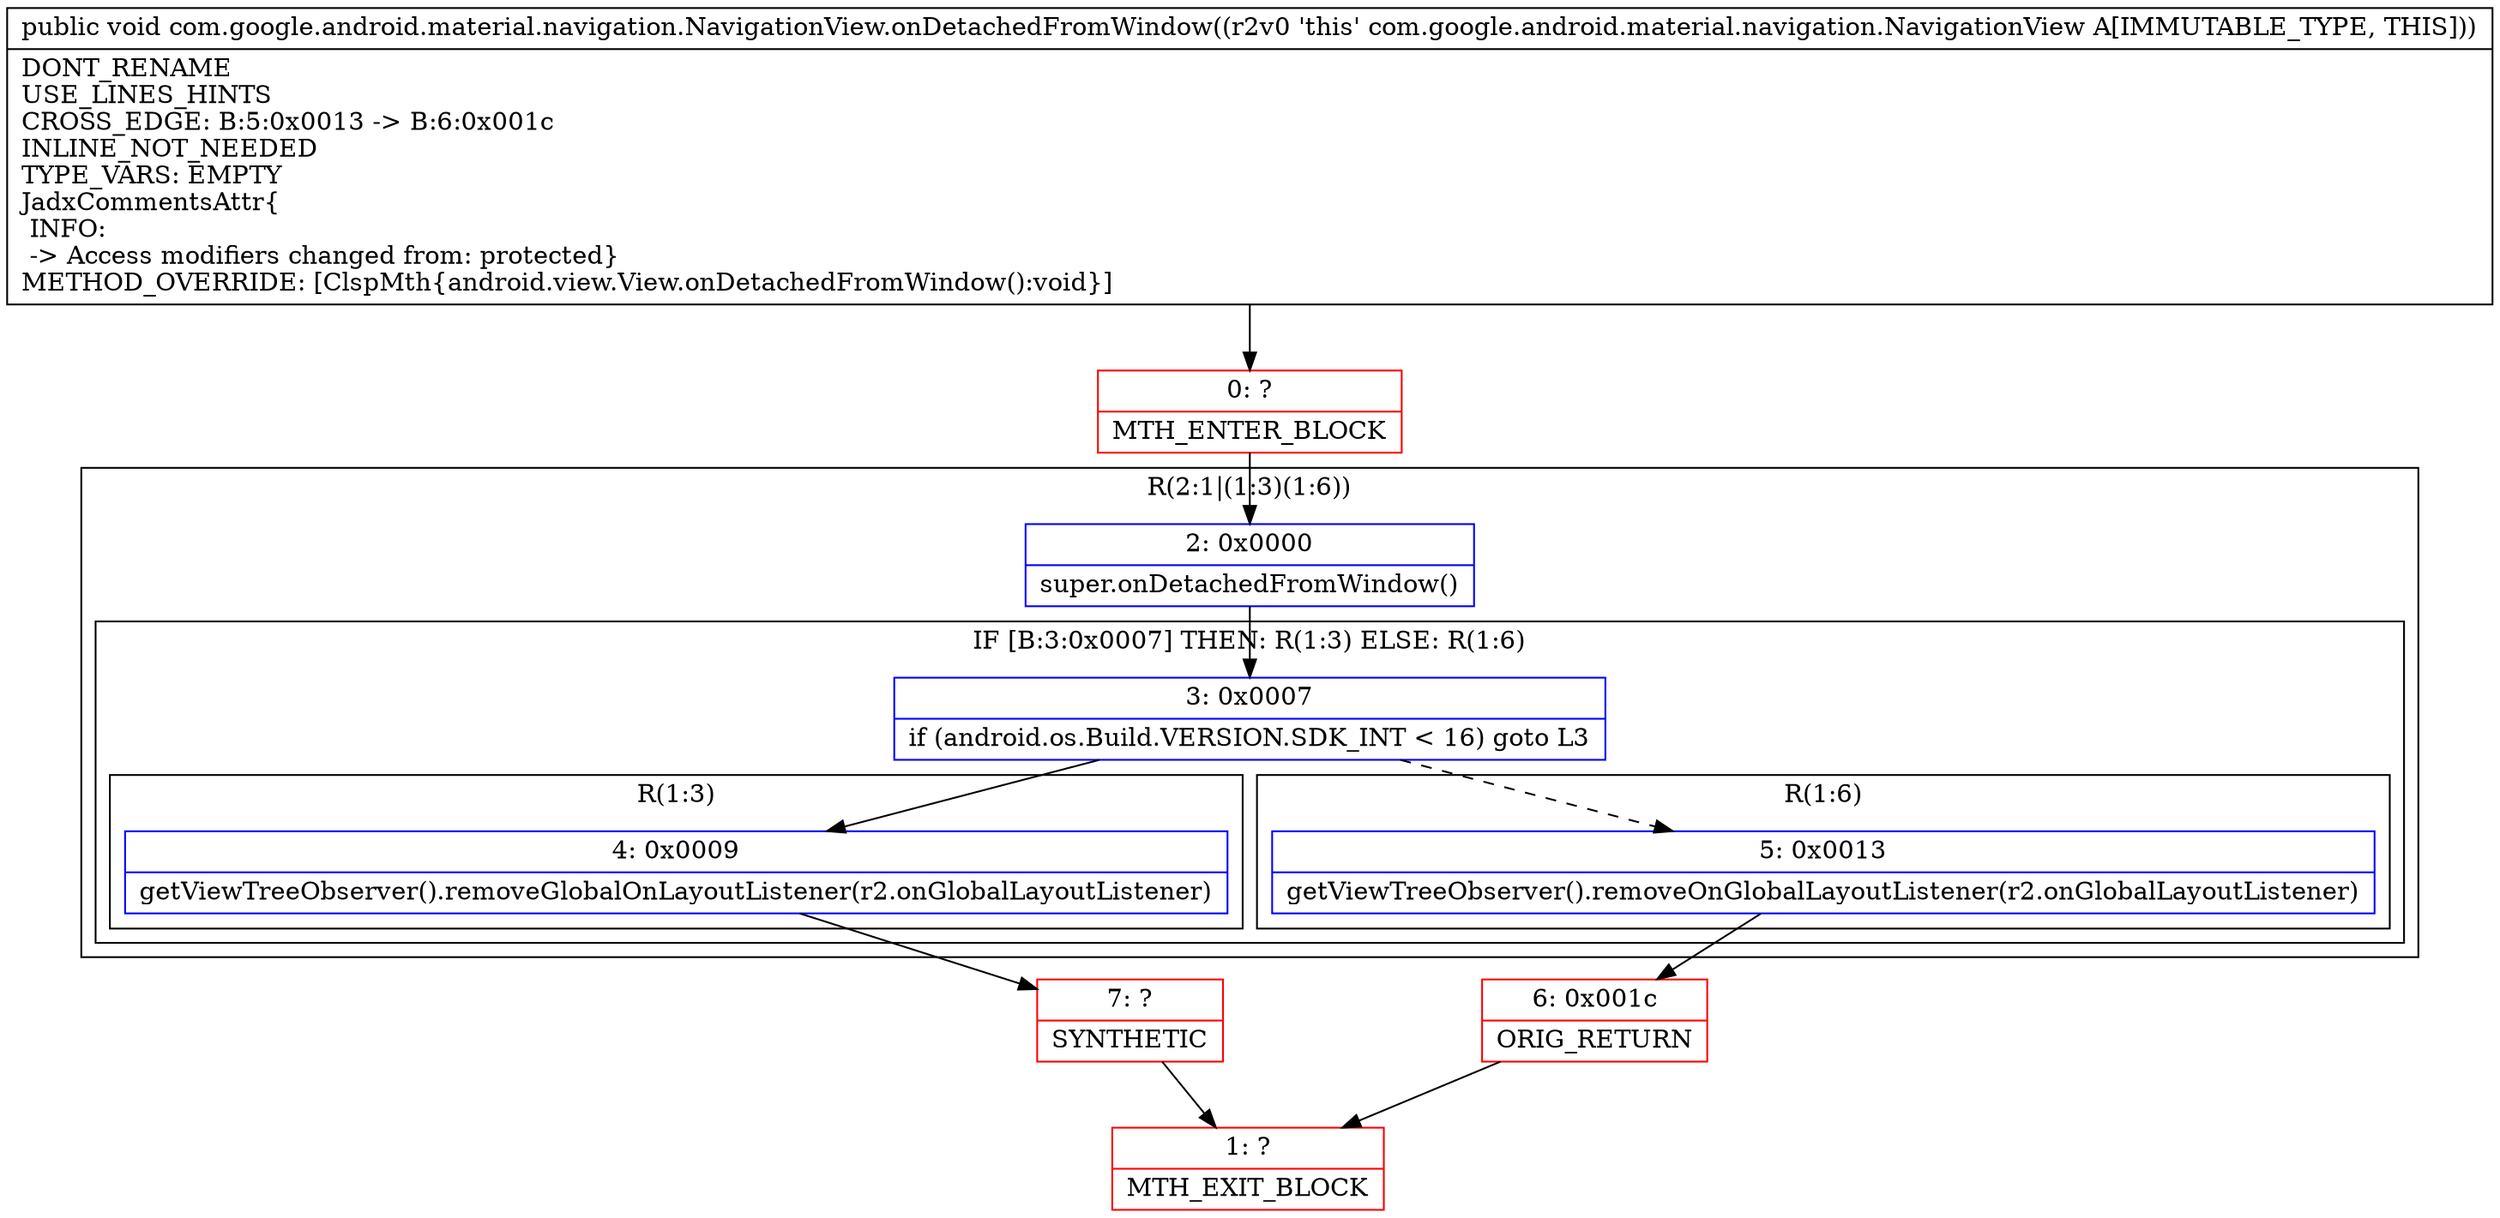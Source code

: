 digraph "CFG forcom.google.android.material.navigation.NavigationView.onDetachedFromWindow()V" {
subgraph cluster_Region_1149132417 {
label = "R(2:1|(1:3)(1:6))";
node [shape=record,color=blue];
Node_2 [shape=record,label="{2\:\ 0x0000|super.onDetachedFromWindow()\l}"];
subgraph cluster_IfRegion_96349834 {
label = "IF [B:3:0x0007] THEN: R(1:3) ELSE: R(1:6)";
node [shape=record,color=blue];
Node_3 [shape=record,label="{3\:\ 0x0007|if (android.os.Build.VERSION.SDK_INT \< 16) goto L3\l}"];
subgraph cluster_Region_2006440871 {
label = "R(1:3)";
node [shape=record,color=blue];
Node_4 [shape=record,label="{4\:\ 0x0009|getViewTreeObserver().removeGlobalOnLayoutListener(r2.onGlobalLayoutListener)\l}"];
}
subgraph cluster_Region_185363197 {
label = "R(1:6)";
node [shape=record,color=blue];
Node_5 [shape=record,label="{5\:\ 0x0013|getViewTreeObserver().removeOnGlobalLayoutListener(r2.onGlobalLayoutListener)\l}"];
}
}
}
Node_0 [shape=record,color=red,label="{0\:\ ?|MTH_ENTER_BLOCK\l}"];
Node_7 [shape=record,color=red,label="{7\:\ ?|SYNTHETIC\l}"];
Node_1 [shape=record,color=red,label="{1\:\ ?|MTH_EXIT_BLOCK\l}"];
Node_6 [shape=record,color=red,label="{6\:\ 0x001c|ORIG_RETURN\l}"];
MethodNode[shape=record,label="{public void com.google.android.material.navigation.NavigationView.onDetachedFromWindow((r2v0 'this' com.google.android.material.navigation.NavigationView A[IMMUTABLE_TYPE, THIS]))  | DONT_RENAME\lUSE_LINES_HINTS\lCROSS_EDGE: B:5:0x0013 \-\> B:6:0x001c\lINLINE_NOT_NEEDED\lTYPE_VARS: EMPTY\lJadxCommentsAttr\{\l INFO: \l \-\> Access modifiers changed from: protected\}\lMETHOD_OVERRIDE: [ClspMth\{android.view.View.onDetachedFromWindow():void\}]\l}"];
MethodNode -> Node_0;Node_2 -> Node_3;
Node_3 -> Node_4;
Node_3 -> Node_5[style=dashed];
Node_4 -> Node_7;
Node_5 -> Node_6;
Node_0 -> Node_2;
Node_7 -> Node_1;
Node_6 -> Node_1;
}


